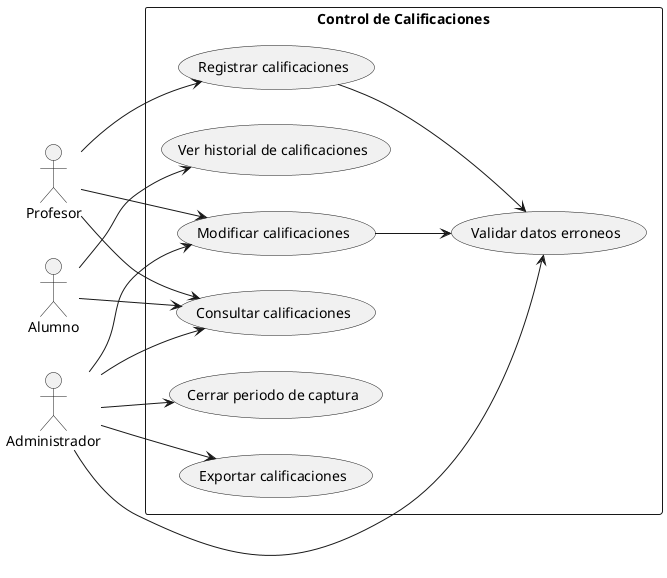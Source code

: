 @startuml
left to right direction
skinparam packageStyle rectangle

actor Profesor
actor Administrador
actor Alumno

package "Control de Calificaciones" {

  usecase "Registrar calificaciones" as UC1
  usecase "Modificar calificaciones" as UC2
  usecase "Consultar calificaciones" as UC3
  usecase "Exportar calificaciones" as UC4
  usecase "Cerrar periodo de captura" as UC5
  usecase "Ver historial de calificaciones" as UC6
  usecase "Validar datos erroneos" as UC7

  Profesor --> UC1
  Profesor --> UC2
  Profesor --> UC3

  Administrador --> UC2
  Administrador --> UC3
  Administrador --> UC4
  Administrador --> UC5
  Administrador --> UC7

  Alumno --> UC3
  Alumno --> UC6

  UC1 --> UC7 
  UC2 --> UC7 
}
@enduml
  